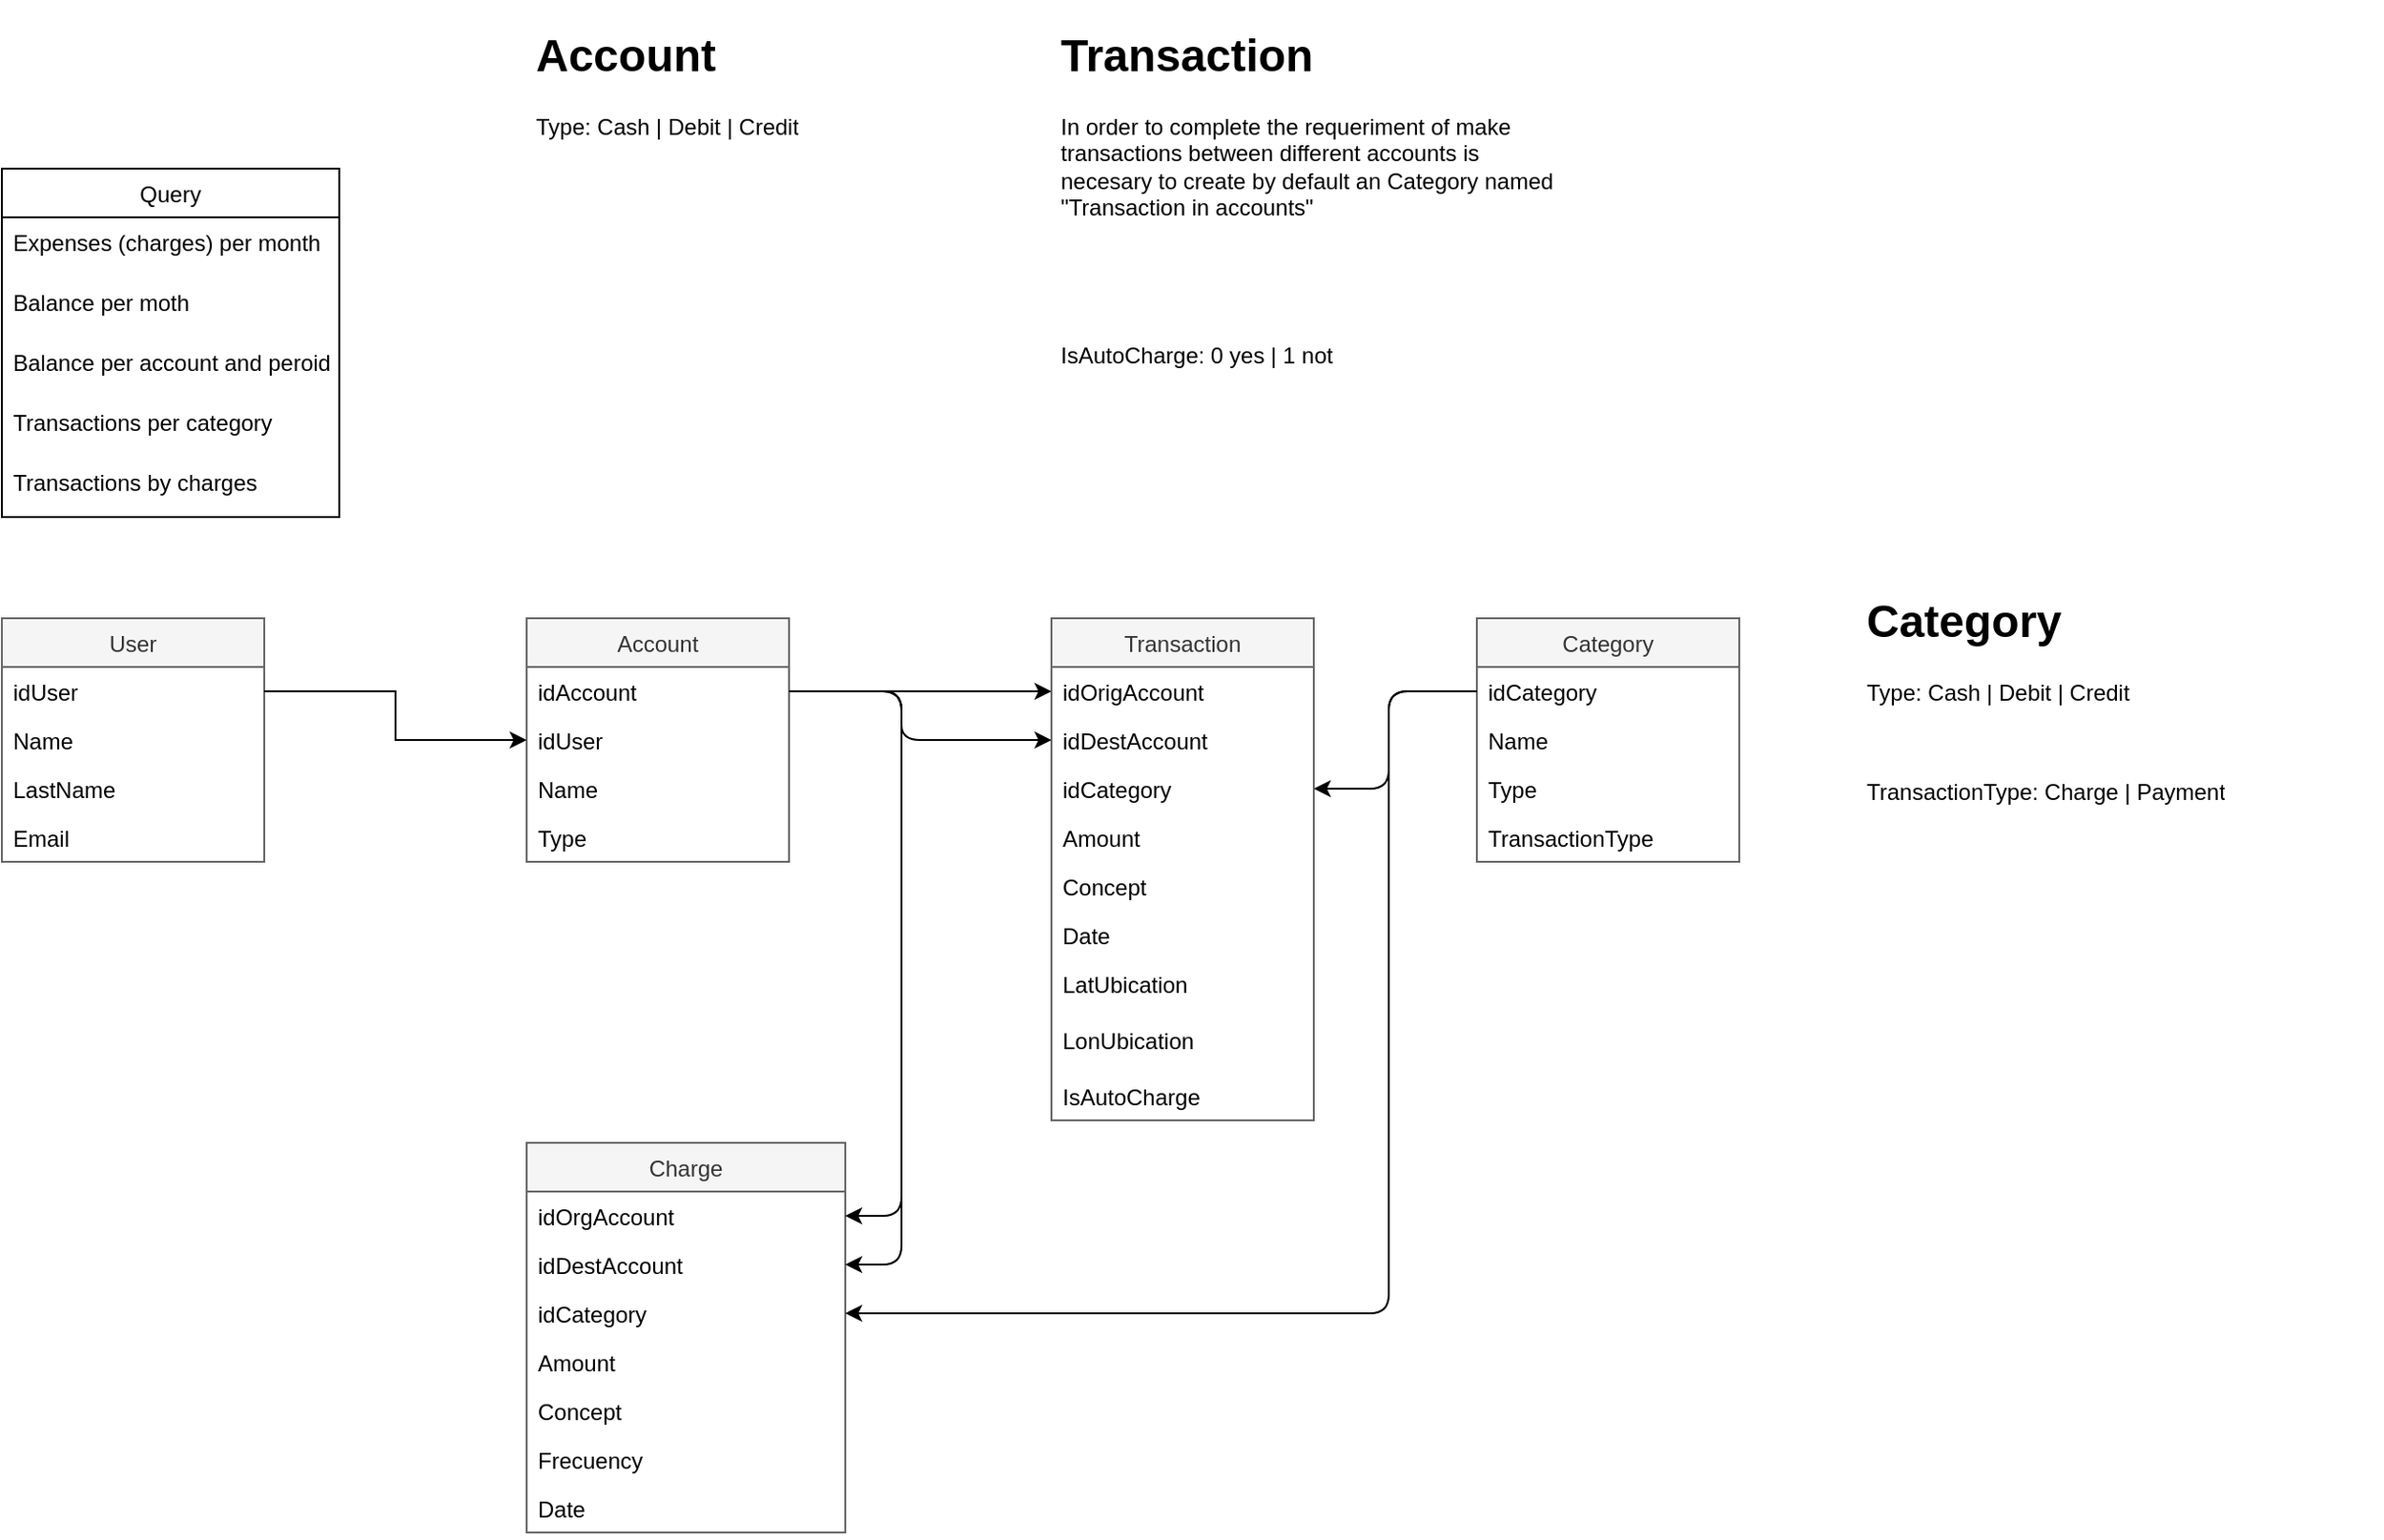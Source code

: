 <mxfile version="13.9.7" type="device"><diagram id="gd1B5yuGYpSDiSmqUXO1" name="Page-1"><mxGraphModel dx="1422" dy="775" grid="1" gridSize="10" guides="1" tooltips="1" connect="1" arrows="1" fold="1" page="1" pageScale="1" pageWidth="827" pageHeight="1169" math="0" shadow="0"><root><mxCell id="0"/><mxCell id="1" parent="0"/><mxCell id="WwfcEVw9pkordcC3Yys2-1" value="Query" style="swimlane;fontStyle=0;childLayout=stackLayout;horizontal=1;startSize=26;fillColor=none;horizontalStack=0;resizeParent=1;resizeParentMax=0;resizeLast=0;collapsible=1;marginBottom=0;" parent="1" vertex="1"><mxGeometry x="40" y="320" width="180" height="186" as="geometry"/></mxCell><mxCell id="WwfcEVw9pkordcC3Yys2-2" value="Expenses (charges) per month" style="text;strokeColor=none;fillColor=none;align=left;verticalAlign=top;spacingLeft=4;spacingRight=4;overflow=hidden;rotatable=0;points=[[0,0.5],[1,0.5]];portConstraint=eastwest;" parent="WwfcEVw9pkordcC3Yys2-1" vertex="1"><mxGeometry y="26" width="180" height="32" as="geometry"/></mxCell><mxCell id="4xvJJYfgG-xh832hJZQn-10" value="Balance per moth" style="text;strokeColor=none;fillColor=none;align=left;verticalAlign=top;spacingLeft=4;spacingRight=4;overflow=hidden;rotatable=0;points=[[0,0.5],[1,0.5]];portConstraint=eastwest;" vertex="1" parent="WwfcEVw9pkordcC3Yys2-1"><mxGeometry y="58" width="180" height="32" as="geometry"/></mxCell><mxCell id="4xvJJYfgG-xh832hJZQn-11" value="Balance per account and peroid" style="text;strokeColor=none;fillColor=none;align=left;verticalAlign=top;spacingLeft=4;spacingRight=4;overflow=hidden;rotatable=0;points=[[0,0.5],[1,0.5]];portConstraint=eastwest;" vertex="1" parent="WwfcEVw9pkordcC3Yys2-1"><mxGeometry y="90" width="180" height="32" as="geometry"/></mxCell><mxCell id="4xvJJYfgG-xh832hJZQn-13" value="Transactions per category" style="text;strokeColor=none;fillColor=none;align=left;verticalAlign=top;spacingLeft=4;spacingRight=4;overflow=hidden;rotatable=0;points=[[0,0.5],[1,0.5]];portConstraint=eastwest;" vertex="1" parent="WwfcEVw9pkordcC3Yys2-1"><mxGeometry y="122" width="180" height="32" as="geometry"/></mxCell><mxCell id="4xvJJYfgG-xh832hJZQn-15" value="Transactions by charges" style="text;strokeColor=none;fillColor=none;align=left;verticalAlign=top;spacingLeft=4;spacingRight=4;overflow=hidden;rotatable=0;points=[[0,0.5],[1,0.5]];portConstraint=eastwest;" vertex="1" parent="WwfcEVw9pkordcC3Yys2-1"><mxGeometry y="154" width="180" height="32" as="geometry"/></mxCell><mxCell id="WwfcEVw9pkordcC3Yys2-3" value="Account" style="swimlane;fontStyle=0;childLayout=stackLayout;horizontal=1;startSize=26;fillColor=#f5f5f5;horizontalStack=0;resizeParent=1;resizeParentMax=0;resizeLast=0;collapsible=1;marginBottom=0;strokeColor=#666666;fontColor=#333333;" parent="1" vertex="1"><mxGeometry x="320" y="560" width="140" height="130" as="geometry"/></mxCell><mxCell id="WwfcEVw9pkordcC3Yys2-31" value="idAccount" style="text;strokeColor=none;fillColor=none;align=left;verticalAlign=top;spacingLeft=4;spacingRight=4;overflow=hidden;rotatable=0;points=[[0,0.5],[1,0.5]];portConstraint=eastwest;" parent="WwfcEVw9pkordcC3Yys2-3" vertex="1"><mxGeometry y="26" width="140" height="26" as="geometry"/></mxCell><mxCell id="WwfcEVw9pkordcC3Yys2-32" value="idUser" style="text;strokeColor=none;fillColor=none;align=left;verticalAlign=top;spacingLeft=4;spacingRight=4;overflow=hidden;rotatable=0;points=[[0,0.5],[1,0.5]];portConstraint=eastwest;" parent="WwfcEVw9pkordcC3Yys2-3" vertex="1"><mxGeometry y="52" width="140" height="26" as="geometry"/></mxCell><mxCell id="WwfcEVw9pkordcC3Yys2-4" value="Name" style="text;strokeColor=none;fillColor=none;align=left;verticalAlign=top;spacingLeft=4;spacingRight=4;overflow=hidden;rotatable=0;points=[[0,0.5],[1,0.5]];portConstraint=eastwest;" parent="WwfcEVw9pkordcC3Yys2-3" vertex="1"><mxGeometry y="78" width="140" height="26" as="geometry"/></mxCell><mxCell id="WwfcEVw9pkordcC3Yys2-5" value="Type" style="text;strokeColor=none;fillColor=none;align=left;verticalAlign=top;spacingLeft=4;spacingRight=4;overflow=hidden;rotatable=0;points=[[0,0.5],[1,0.5]];portConstraint=eastwest;" parent="WwfcEVw9pkordcC3Yys2-3" vertex="1"><mxGeometry y="104" width="140" height="26" as="geometry"/></mxCell><mxCell id="WwfcEVw9pkordcC3Yys2-7" value="User" style="swimlane;fontStyle=0;childLayout=stackLayout;horizontal=1;startSize=26;fillColor=#f5f5f5;horizontalStack=0;resizeParent=1;resizeParentMax=0;resizeLast=0;collapsible=1;marginBottom=0;strokeColor=#666666;fontColor=#333333;" parent="1" vertex="1"><mxGeometry x="40" y="560" width="140" height="130" as="geometry"/></mxCell><mxCell id="WwfcEVw9pkordcC3Yys2-30" value="idUser" style="text;strokeColor=none;fillColor=none;align=left;verticalAlign=top;spacingLeft=4;spacingRight=4;overflow=hidden;rotatable=0;points=[[0,0.5],[1,0.5]];portConstraint=eastwest;" parent="WwfcEVw9pkordcC3Yys2-7" vertex="1"><mxGeometry y="26" width="140" height="26" as="geometry"/></mxCell><mxCell id="WwfcEVw9pkordcC3Yys2-8" value="Name" style="text;strokeColor=none;fillColor=none;align=left;verticalAlign=top;spacingLeft=4;spacingRight=4;overflow=hidden;rotatable=0;points=[[0,0.5],[1,0.5]];portConstraint=eastwest;" parent="WwfcEVw9pkordcC3Yys2-7" vertex="1"><mxGeometry y="52" width="140" height="26" as="geometry"/></mxCell><mxCell id="WwfcEVw9pkordcC3Yys2-9" value="LastName" style="text;strokeColor=none;fillColor=none;align=left;verticalAlign=top;spacingLeft=4;spacingRight=4;overflow=hidden;rotatable=0;points=[[0,0.5],[1,0.5]];portConstraint=eastwest;" parent="WwfcEVw9pkordcC3Yys2-7" vertex="1"><mxGeometry y="78" width="140" height="26" as="geometry"/></mxCell><mxCell id="WwfcEVw9pkordcC3Yys2-10" value="Email" style="text;strokeColor=none;fillColor=none;align=left;verticalAlign=top;spacingLeft=4;spacingRight=4;overflow=hidden;rotatable=0;points=[[0,0.5],[1,0.5]];portConstraint=eastwest;" parent="WwfcEVw9pkordcC3Yys2-7" vertex="1"><mxGeometry y="104" width="140" height="26" as="geometry"/></mxCell><mxCell id="WwfcEVw9pkordcC3Yys2-12" value="Transaction" style="swimlane;fontStyle=0;childLayout=stackLayout;horizontal=1;startSize=26;fillColor=#f5f5f5;horizontalStack=0;resizeParent=1;resizeParentMax=0;resizeLast=0;collapsible=1;marginBottom=0;strokeColor=#666666;fontColor=#333333;" parent="1" vertex="1"><mxGeometry x="600" y="560" width="140" height="268" as="geometry"/></mxCell><mxCell id="WwfcEVw9pkordcC3Yys2-13" value="idOrigAccount" style="text;strokeColor=none;fillColor=none;align=left;verticalAlign=top;spacingLeft=4;spacingRight=4;overflow=hidden;rotatable=0;points=[[0,0.5],[1,0.5]];portConstraint=eastwest;" parent="WwfcEVw9pkordcC3Yys2-12" vertex="1"><mxGeometry y="26" width="140" height="26" as="geometry"/></mxCell><mxCell id="4xvJJYfgG-xh832hJZQn-1" value="idDestAccount" style="text;strokeColor=none;fillColor=none;align=left;verticalAlign=top;spacingLeft=4;spacingRight=4;overflow=hidden;rotatable=0;points=[[0,0.5],[1,0.5]];portConstraint=eastwest;" vertex="1" parent="WwfcEVw9pkordcC3Yys2-12"><mxGeometry y="52" width="140" height="26" as="geometry"/></mxCell><mxCell id="WwfcEVw9pkordcC3Yys2-41" value="idCategory" style="text;strokeColor=none;fillColor=none;align=left;verticalAlign=top;spacingLeft=4;spacingRight=4;overflow=hidden;rotatable=0;points=[[0,0.5],[1,0.5]];portConstraint=eastwest;" parent="WwfcEVw9pkordcC3Yys2-12" vertex="1"><mxGeometry y="78" width="140" height="26" as="geometry"/></mxCell><mxCell id="WwfcEVw9pkordcC3Yys2-15" value="Amount" style="text;strokeColor=none;fillColor=none;align=left;verticalAlign=top;spacingLeft=4;spacingRight=4;overflow=hidden;rotatable=0;points=[[0,0.5],[1,0.5]];portConstraint=eastwest;" parent="WwfcEVw9pkordcC3Yys2-12" vertex="1"><mxGeometry y="104" width="140" height="26" as="geometry"/></mxCell><mxCell id="4xvJJYfgG-xh832hJZQn-9" value="Concept" style="text;strokeColor=none;fillColor=none;align=left;verticalAlign=top;spacingLeft=4;spacingRight=4;overflow=hidden;rotatable=0;points=[[0,0.5],[1,0.5]];portConstraint=eastwest;" vertex="1" parent="WwfcEVw9pkordcC3Yys2-12"><mxGeometry y="130" width="140" height="26" as="geometry"/></mxCell><mxCell id="WwfcEVw9pkordcC3Yys2-16" value="Date" style="text;strokeColor=none;fillColor=none;align=left;verticalAlign=top;spacingLeft=4;spacingRight=4;overflow=hidden;rotatable=0;points=[[0,0.5],[1,0.5]];portConstraint=eastwest;" parent="WwfcEVw9pkordcC3Yys2-12" vertex="1"><mxGeometry y="156" width="140" height="26" as="geometry"/></mxCell><mxCell id="WwfcEVw9pkordcC3Yys2-17" value="LatUbication" style="text;strokeColor=none;fillColor=none;align=left;verticalAlign=top;spacingLeft=4;spacingRight=4;overflow=hidden;rotatable=0;points=[[0,0.5],[1,0.5]];portConstraint=eastwest;" parent="WwfcEVw9pkordcC3Yys2-12" vertex="1"><mxGeometry y="182" width="140" height="30" as="geometry"/></mxCell><mxCell id="WwfcEVw9pkordcC3Yys2-29" value="LonUbication" style="text;strokeColor=none;fillColor=none;align=left;verticalAlign=top;spacingLeft=4;spacingRight=4;overflow=hidden;rotatable=0;points=[[0,0.5],[1,0.5]];portConstraint=eastwest;" parent="WwfcEVw9pkordcC3Yys2-12" vertex="1"><mxGeometry y="212" width="140" height="30" as="geometry"/></mxCell><mxCell id="4xvJJYfgG-xh832hJZQn-14" value="IsAutoCharge" style="text;strokeColor=none;fillColor=none;align=left;verticalAlign=top;spacingLeft=4;spacingRight=4;overflow=hidden;rotatable=0;points=[[0,0.5],[1,0.5]];portConstraint=eastwest;" vertex="1" parent="WwfcEVw9pkordcC3Yys2-12"><mxGeometry y="242" width="140" height="26" as="geometry"/></mxCell><mxCell id="WwfcEVw9pkordcC3Yys2-18" value="Charge" style="swimlane;fontStyle=0;childLayout=stackLayout;horizontal=1;startSize=26;fillColor=#f5f5f5;horizontalStack=0;resizeParent=1;resizeParentMax=0;resizeLast=0;collapsible=1;marginBottom=0;strokeColor=#666666;fontColor=#333333;" parent="1" vertex="1"><mxGeometry x="320" y="840" width="170" height="208" as="geometry"/></mxCell><mxCell id="WwfcEVw9pkordcC3Yys2-19" value="idOrgAccount" style="text;strokeColor=none;fillColor=none;align=left;verticalAlign=top;spacingLeft=4;spacingRight=4;overflow=hidden;rotatable=0;points=[[0,0.5],[1,0.5]];portConstraint=eastwest;" parent="WwfcEVw9pkordcC3Yys2-18" vertex="1"><mxGeometry y="26" width="170" height="26" as="geometry"/></mxCell><mxCell id="4xvJJYfgG-xh832hJZQn-17" value="idDestAccount" style="text;strokeColor=none;fillColor=none;align=left;verticalAlign=top;spacingLeft=4;spacingRight=4;overflow=hidden;rotatable=0;points=[[0,0.5],[1,0.5]];portConstraint=eastwest;" vertex="1" parent="WwfcEVw9pkordcC3Yys2-18"><mxGeometry y="52" width="170" height="26" as="geometry"/></mxCell><mxCell id="4xvJJYfgG-xh832hJZQn-18" value="idCategory" style="text;strokeColor=none;fillColor=none;align=left;verticalAlign=top;spacingLeft=4;spacingRight=4;overflow=hidden;rotatable=0;points=[[0,0.5],[1,0.5]];portConstraint=eastwest;" vertex="1" parent="WwfcEVw9pkordcC3Yys2-18"><mxGeometry y="78" width="170" height="26" as="geometry"/></mxCell><mxCell id="WwfcEVw9pkordcC3Yys2-33" value="Amount" style="text;strokeColor=none;fillColor=none;align=left;verticalAlign=top;spacingLeft=4;spacingRight=4;overflow=hidden;rotatable=0;points=[[0,0.5],[1,0.5]];portConstraint=eastwest;" parent="WwfcEVw9pkordcC3Yys2-18" vertex="1"><mxGeometry y="104" width="170" height="26" as="geometry"/></mxCell><mxCell id="4xvJJYfgG-xh832hJZQn-8" value="Concept" style="text;strokeColor=none;fillColor=none;align=left;verticalAlign=top;spacingLeft=4;spacingRight=4;overflow=hidden;rotatable=0;points=[[0,0.5],[1,0.5]];portConstraint=eastwest;" vertex="1" parent="WwfcEVw9pkordcC3Yys2-18"><mxGeometry y="130" width="170" height="26" as="geometry"/></mxCell><mxCell id="4xvJJYfgG-xh832hJZQn-6" value="Frecuency" style="text;strokeColor=none;fillColor=none;align=left;verticalAlign=top;spacingLeft=4;spacingRight=4;overflow=hidden;rotatable=0;points=[[0,0.5],[1,0.5]];portConstraint=eastwest;" vertex="1" parent="WwfcEVw9pkordcC3Yys2-18"><mxGeometry y="156" width="170" height="26" as="geometry"/></mxCell><mxCell id="4xvJJYfgG-xh832hJZQn-16" value="Date" style="text;strokeColor=none;fillColor=none;align=left;verticalAlign=top;spacingLeft=4;spacingRight=4;overflow=hidden;rotatable=0;points=[[0,0.5],[1,0.5]];portConstraint=eastwest;" vertex="1" parent="WwfcEVw9pkordcC3Yys2-18"><mxGeometry y="182" width="170" height="26" as="geometry"/></mxCell><mxCell id="WwfcEVw9pkordcC3Yys2-20" value="Category" style="swimlane;fontStyle=0;childLayout=stackLayout;horizontal=1;startSize=26;fillColor=#f5f5f5;horizontalStack=0;resizeParent=1;resizeParentMax=0;resizeLast=0;collapsible=1;marginBottom=0;strokeColor=#666666;fontColor=#333333;" parent="1" vertex="1"><mxGeometry x="827" y="560" width="140" height="130" as="geometry"/></mxCell><mxCell id="WwfcEVw9pkordcC3Yys2-42" value="idCategory" style="text;strokeColor=none;fillColor=none;align=left;verticalAlign=top;spacingLeft=4;spacingRight=4;overflow=hidden;rotatable=0;points=[[0,0.5],[1,0.5]];portConstraint=eastwest;" parent="WwfcEVw9pkordcC3Yys2-20" vertex="1"><mxGeometry y="26" width="140" height="26" as="geometry"/></mxCell><mxCell id="WwfcEVw9pkordcC3Yys2-21" value="Name" style="text;strokeColor=none;fillColor=none;align=left;verticalAlign=top;spacingLeft=4;spacingRight=4;overflow=hidden;rotatable=0;points=[[0,0.5],[1,0.5]];portConstraint=eastwest;" parent="WwfcEVw9pkordcC3Yys2-20" vertex="1"><mxGeometry y="52" width="140" height="26" as="geometry"/></mxCell><mxCell id="WwfcEVw9pkordcC3Yys2-22" value="Type" style="text;strokeColor=none;fillColor=none;align=left;verticalAlign=top;spacingLeft=4;spacingRight=4;overflow=hidden;rotatable=0;points=[[0,0.5],[1,0.5]];portConstraint=eastwest;" parent="WwfcEVw9pkordcC3Yys2-20" vertex="1"><mxGeometry y="78" width="140" height="26" as="geometry"/></mxCell><mxCell id="4xvJJYfgG-xh832hJZQn-12" value="TransactionType" style="text;strokeColor=none;fillColor=none;align=left;verticalAlign=top;spacingLeft=4;spacingRight=4;overflow=hidden;rotatable=0;points=[[0,0.5],[1,0.5]];portConstraint=eastwest;" vertex="1" parent="WwfcEVw9pkordcC3Yys2-20"><mxGeometry y="104" width="140" height="26" as="geometry"/></mxCell><mxCell id="WwfcEVw9pkordcC3Yys2-35" style="edgeStyle=orthogonalEdgeStyle;rounded=0;orthogonalLoop=1;jettySize=auto;html=1;entryX=0;entryY=0.5;entryDx=0;entryDy=0;" parent="1" source="WwfcEVw9pkordcC3Yys2-30" target="WwfcEVw9pkordcC3Yys2-32" edge="1"><mxGeometry relative="1" as="geometry"/></mxCell><mxCell id="WwfcEVw9pkordcC3Yys2-40" style="edgeStyle=orthogonalEdgeStyle;rounded=0;orthogonalLoop=1;jettySize=auto;html=1;exitX=1;exitY=0.5;exitDx=0;exitDy=0;entryX=0;entryY=0.5;entryDx=0;entryDy=0;" parent="1" source="WwfcEVw9pkordcC3Yys2-31" target="WwfcEVw9pkordcC3Yys2-13" edge="1"><mxGeometry relative="1" as="geometry"/></mxCell><mxCell id="4xvJJYfgG-xh832hJZQn-3" value="&lt;h1&gt;Transaction&lt;/h1&gt;&lt;p&gt;In order to complete the requeriment of make transactions between different accounts is necesary to create by default an Category named &quot;Transaction in accounts&quot;&lt;/p&gt;&lt;p&gt;&lt;br&gt;&lt;/p&gt;&lt;p&gt;&lt;br&gt;&lt;/p&gt;&lt;p&gt;IsAutoCharge: 0 yes | 1 not&lt;/p&gt;" style="text;html=1;strokeColor=none;fillColor=none;spacing=5;spacingTop=-20;whiteSpace=wrap;overflow=hidden;rounded=0;" vertex="1" parent="1"><mxGeometry x="600" y="240" width="280" height="200" as="geometry"/></mxCell><mxCell id="4xvJJYfgG-xh832hJZQn-4" value="&lt;h1&gt;Account&lt;/h1&gt;&lt;p&gt;Type: Cash | Debit | Credit&lt;/p&gt;" style="text;html=1;strokeColor=none;fillColor=none;spacing=5;spacingTop=-20;whiteSpace=wrap;overflow=hidden;rounded=0;" vertex="1" parent="1"><mxGeometry x="320" y="240" width="280" height="140" as="geometry"/></mxCell><mxCell id="4xvJJYfgG-xh832hJZQn-5" value="&lt;h1&gt;Category&lt;/h1&gt;&lt;p&gt;Type: Cash | Debit | Credit&lt;/p&gt;&lt;p&gt;&lt;br&gt;&lt;/p&gt;&lt;p&gt;TransactionType: Charge | Payment&lt;br&gt;&lt;/p&gt;" style="text;html=1;strokeColor=none;fillColor=none;spacing=5;spacingTop=-20;whiteSpace=wrap;overflow=hidden;rounded=0;" vertex="1" parent="1"><mxGeometry x="1030" y="542" width="280" height="140" as="geometry"/></mxCell><mxCell id="4xvJJYfgG-xh832hJZQn-7" value="" style="endArrow=classic;html=1;exitX=1;exitY=0.5;exitDx=0;exitDy=0;entryX=1;entryY=0.5;entryDx=0;entryDy=0;edgeStyle=orthogonalEdgeStyle;" edge="1" parent="1" source="WwfcEVw9pkordcC3Yys2-31" target="WwfcEVw9pkordcC3Yys2-19"><mxGeometry width="50" height="50" relative="1" as="geometry"><mxPoint x="380" y="540" as="sourcePoint"/><mxPoint x="430" y="490" as="targetPoint"/><Array as="points"><mxPoint x="520" y="599"/><mxPoint x="520" y="879"/></Array></mxGeometry></mxCell><mxCell id="4xvJJYfgG-xh832hJZQn-19" value="" style="endArrow=classic;html=1;exitX=0;exitY=0.5;exitDx=0;exitDy=0;entryX=1;entryY=0.5;entryDx=0;entryDy=0;edgeStyle=orthogonalEdgeStyle;" edge="1" parent="1" source="WwfcEVw9pkordcC3Yys2-42" target="4xvJJYfgG-xh832hJZQn-18"><mxGeometry width="50" height="50" relative="1" as="geometry"><mxPoint x="770" y="850" as="sourcePoint"/><mxPoint x="820" y="800" as="targetPoint"/><Array as="points"><mxPoint x="780" y="599"/><mxPoint x="780" y="931"/></Array></mxGeometry></mxCell><mxCell id="4xvJJYfgG-xh832hJZQn-21" value="" style="endArrow=classic;html=1;exitX=0;exitY=0.5;exitDx=0;exitDy=0;entryX=1;entryY=0.5;entryDx=0;entryDy=0;edgeStyle=orthogonalEdgeStyle;" edge="1" parent="1" source="WwfcEVw9pkordcC3Yys2-42" target="WwfcEVw9pkordcC3Yys2-41"><mxGeometry width="50" height="50" relative="1" as="geometry"><mxPoint x="740" y="540" as="sourcePoint"/><mxPoint x="790" y="490" as="targetPoint"/><Array as="points"><mxPoint x="780" y="599"/><mxPoint x="780" y="651"/></Array></mxGeometry></mxCell><mxCell id="4xvJJYfgG-xh832hJZQn-22" value="" style="endArrow=classic;html=1;exitX=1;exitY=0.5;exitDx=0;exitDy=0;entryX=0;entryY=0.5;entryDx=0;entryDy=0;edgeStyle=orthogonalEdgeStyle;" edge="1" parent="1" source="WwfcEVw9pkordcC3Yys2-31" target="4xvJJYfgG-xh832hJZQn-1"><mxGeometry width="50" height="50" relative="1" as="geometry"><mxPoint x="500" y="520" as="sourcePoint"/><mxPoint x="550" y="470" as="targetPoint"/><Array as="points"><mxPoint x="520" y="599"/><mxPoint x="520" y="625"/></Array></mxGeometry></mxCell><mxCell id="4xvJJYfgG-xh832hJZQn-23" value="" style="endArrow=classic;html=1;exitX=1;exitY=0.5;exitDx=0;exitDy=0;entryX=1;entryY=0.5;entryDx=0;entryDy=0;edgeStyle=orthogonalEdgeStyle;" edge="1" parent="1" source="WwfcEVw9pkordcC3Yys2-31" target="4xvJJYfgG-xh832hJZQn-17"><mxGeometry width="50" height="50" relative="1" as="geometry"><mxPoint x="490" y="490" as="sourcePoint"/><mxPoint x="540" y="440" as="targetPoint"/><Array as="points"><mxPoint x="520" y="599"/><mxPoint x="520" y="905"/></Array></mxGeometry></mxCell></root></mxGraphModel></diagram></mxfile>